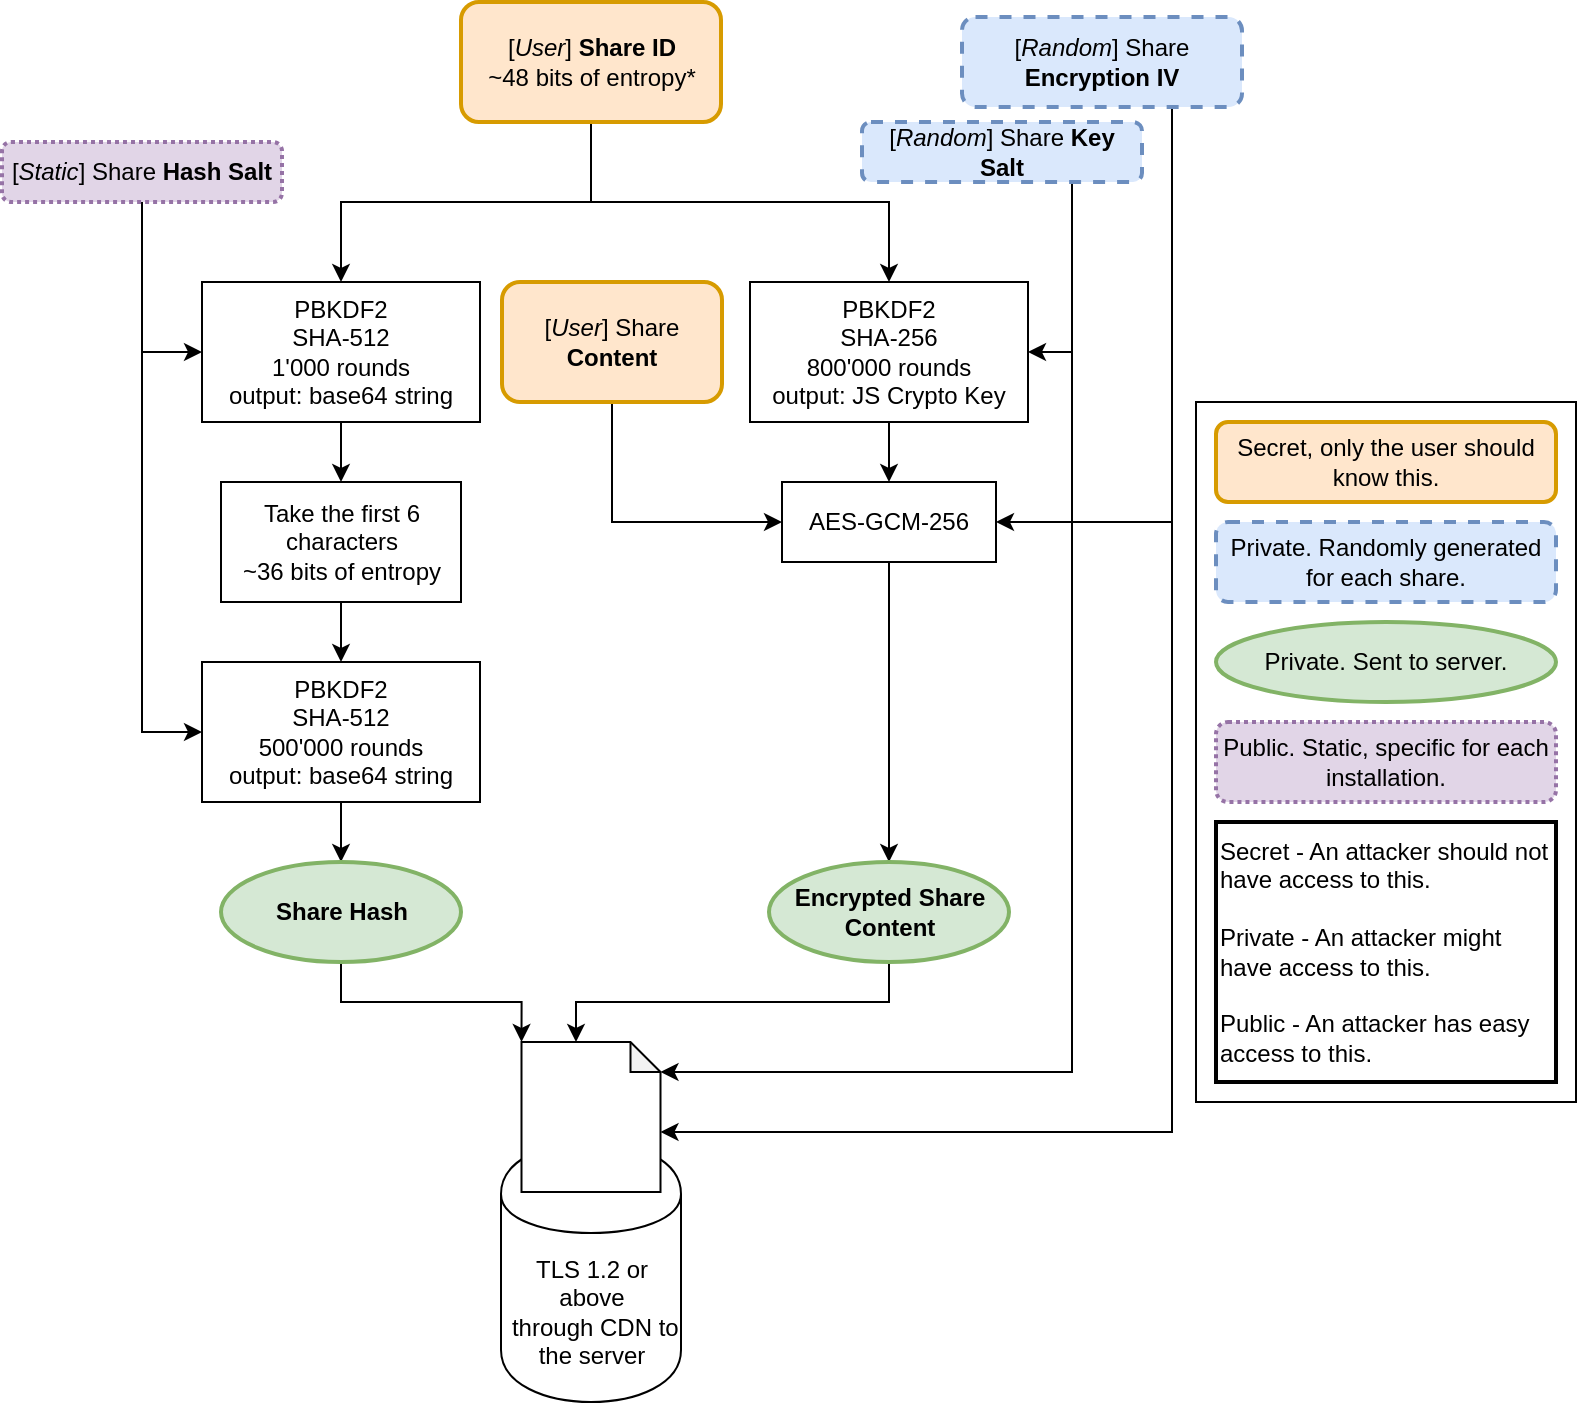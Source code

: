 <mxfile version="13.1.9" type="device"><diagram id="C5RBs43oDa-KdzZeNtuy" name="Page-1"><mxGraphModel dx="1422" dy="728" grid="1" gridSize="10" guides="1" tooltips="1" connect="1" arrows="1" fold="1" page="1" pageScale="1" pageWidth="827" pageHeight="1169" math="0" shadow="0"><root><mxCell id="WIyWlLk6GJQsqaUBKTNV-0"/><mxCell id="WIyWlLk6GJQsqaUBKTNV-1" parent="WIyWlLk6GJQsqaUBKTNV-0"/><mxCell id="LzIFHl7CEZIXUHakfhRt-7" style="edgeStyle=orthogonalEdgeStyle;rounded=0;orthogonalLoop=1;jettySize=auto;html=1;exitX=0.5;exitY=1;exitDx=0;exitDy=0;entryX=0.5;entryY=0;entryDx=0;entryDy=0;" edge="1" parent="WIyWlLk6GJQsqaUBKTNV-1" source="LzIFHl7CEZIXUHakfhRt-0" target="LzIFHl7CEZIXUHakfhRt-3"><mxGeometry relative="1" as="geometry"/></mxCell><mxCell id="LzIFHl7CEZIXUHakfhRt-17" style="edgeStyle=orthogonalEdgeStyle;rounded=0;orthogonalLoop=1;jettySize=auto;html=1;exitX=0.5;exitY=1;exitDx=0;exitDy=0;" edge="1" parent="WIyWlLk6GJQsqaUBKTNV-1" source="LzIFHl7CEZIXUHakfhRt-0" target="LzIFHl7CEZIXUHakfhRt-16"><mxGeometry relative="1" as="geometry"/></mxCell><mxCell id="LzIFHl7CEZIXUHakfhRt-0" value="&lt;div&gt;[&lt;i&gt;User&lt;/i&gt;] &lt;b&gt;Share ID&lt;/b&gt;&lt;br&gt;&lt;/div&gt;&lt;div&gt;~48 bits of entropy*&lt;/div&gt;" style="rounded=1;whiteSpace=wrap;html=1;fillColor=#ffe6cc;strokeColor=#d79b00;strokeWidth=2;" vertex="1" parent="WIyWlLk6GJQsqaUBKTNV-1"><mxGeometry x="239.5" y="10" width="130" height="60" as="geometry"/></mxCell><mxCell id="LzIFHl7CEZIXUHakfhRt-9" style="edgeStyle=orthogonalEdgeStyle;rounded=0;orthogonalLoop=1;jettySize=auto;html=1;exitX=0.5;exitY=1;exitDx=0;exitDy=0;" edge="1" parent="WIyWlLk6GJQsqaUBKTNV-1" source="LzIFHl7CEZIXUHakfhRt-3" target="LzIFHl7CEZIXUHakfhRt-8"><mxGeometry relative="1" as="geometry"/></mxCell><mxCell id="LzIFHl7CEZIXUHakfhRt-3" value="&lt;div&gt;PBKDF2&lt;/div&gt;&lt;div&gt;SHA-512&lt;/div&gt;&lt;div&gt;1'000 rounds&lt;/div&gt;&lt;div&gt;output: base64 string&lt;/div&gt;" style="rounded=0;whiteSpace=wrap;html=1;" vertex="1" parent="WIyWlLk6GJQsqaUBKTNV-1"><mxGeometry x="110" y="150" width="139" height="70" as="geometry"/></mxCell><mxCell id="LzIFHl7CEZIXUHakfhRt-6" style="edgeStyle=orthogonalEdgeStyle;rounded=0;orthogonalLoop=1;jettySize=auto;html=1;exitX=0.5;exitY=1;exitDx=0;exitDy=0;entryX=0;entryY=0.5;entryDx=0;entryDy=0;" edge="1" parent="WIyWlLk6GJQsqaUBKTNV-1" source="LzIFHl7CEZIXUHakfhRt-5" target="LzIFHl7CEZIXUHakfhRt-3"><mxGeometry relative="1" as="geometry"/></mxCell><mxCell id="LzIFHl7CEZIXUHakfhRt-12" style="edgeStyle=orthogonalEdgeStyle;rounded=0;orthogonalLoop=1;jettySize=auto;html=1;exitX=0.5;exitY=1;exitDx=0;exitDy=0;entryX=0;entryY=0.5;entryDx=0;entryDy=0;" edge="1" parent="WIyWlLk6GJQsqaUBKTNV-1" source="LzIFHl7CEZIXUHakfhRt-5" target="LzIFHl7CEZIXUHakfhRt-10"><mxGeometry relative="1" as="geometry"/></mxCell><mxCell id="LzIFHl7CEZIXUHakfhRt-5" value="[&lt;i&gt;Static&lt;/i&gt;] Share &lt;b&gt;Hash Salt&lt;/b&gt;" style="rounded=1;whiteSpace=wrap;html=1;fillColor=#e1d5e7;strokeColor=#9673a6;dashed=1;dashPattern=1 1;strokeWidth=2;" vertex="1" parent="WIyWlLk6GJQsqaUBKTNV-1"><mxGeometry x="10" y="80" width="140" height="30" as="geometry"/></mxCell><mxCell id="LzIFHl7CEZIXUHakfhRt-11" style="edgeStyle=orthogonalEdgeStyle;rounded=0;orthogonalLoop=1;jettySize=auto;html=1;exitX=0.5;exitY=1;exitDx=0;exitDy=0;entryX=0.5;entryY=0;entryDx=0;entryDy=0;" edge="1" parent="WIyWlLk6GJQsqaUBKTNV-1" source="LzIFHl7CEZIXUHakfhRt-8" target="LzIFHl7CEZIXUHakfhRt-10"><mxGeometry relative="1" as="geometry"/></mxCell><mxCell id="LzIFHl7CEZIXUHakfhRt-8" value="&lt;div&gt;Take the first 6 characters&lt;/div&gt;~36 bits of entropy" style="rounded=0;whiteSpace=wrap;html=1;" vertex="1" parent="WIyWlLk6GJQsqaUBKTNV-1"><mxGeometry x="119.5" y="250" width="120" height="60" as="geometry"/></mxCell><mxCell id="LzIFHl7CEZIXUHakfhRt-14" style="edgeStyle=orthogonalEdgeStyle;rounded=0;orthogonalLoop=1;jettySize=auto;html=1;exitX=0.5;exitY=1;exitDx=0;exitDy=0;entryX=0.5;entryY=0;entryDx=0;entryDy=0;" edge="1" parent="WIyWlLk6GJQsqaUBKTNV-1" source="LzIFHl7CEZIXUHakfhRt-10" target="LzIFHl7CEZIXUHakfhRt-13"><mxGeometry relative="1" as="geometry"/></mxCell><mxCell id="LzIFHl7CEZIXUHakfhRt-10" value="&lt;div&gt;PBKDF2&lt;/div&gt;&lt;div&gt;SHA-512&lt;/div&gt;&lt;div&gt;500'000 rounds&lt;/div&gt;&lt;div&gt;output: base64 string&lt;/div&gt;" style="rounded=0;whiteSpace=wrap;html=1;" vertex="1" parent="WIyWlLk6GJQsqaUBKTNV-1"><mxGeometry x="110" y="340" width="139" height="70" as="geometry"/></mxCell><mxCell id="LzIFHl7CEZIXUHakfhRt-34" style="edgeStyle=orthogonalEdgeStyle;rounded=0;orthogonalLoop=1;jettySize=auto;html=1;exitX=0.5;exitY=1;exitDx=0;exitDy=0;entryX=0;entryY=0;entryDx=0;entryDy=0;entryPerimeter=0;" edge="1" parent="WIyWlLk6GJQsqaUBKTNV-1" source="LzIFHl7CEZIXUHakfhRt-13" target="LzIFHl7CEZIXUHakfhRt-33"><mxGeometry relative="1" as="geometry"/></mxCell><mxCell id="LzIFHl7CEZIXUHakfhRt-13" value="Share Hash" style="ellipse;whiteSpace=wrap;html=1;fontStyle=1;fillColor=#d5e8d4;strokeColor=#82b366;strokeWidth=2;" vertex="1" parent="WIyWlLk6GJQsqaUBKTNV-1"><mxGeometry x="119.5" y="440" width="120" height="50" as="geometry"/></mxCell><mxCell id="LzIFHl7CEZIXUHakfhRt-18" style="edgeStyle=orthogonalEdgeStyle;rounded=0;orthogonalLoop=1;jettySize=auto;html=1;exitX=0.75;exitY=1;exitDx=0;exitDy=0;entryX=1;entryY=0.5;entryDx=0;entryDy=0;" edge="1" parent="WIyWlLk6GJQsqaUBKTNV-1" source="LzIFHl7CEZIXUHakfhRt-15" target="LzIFHl7CEZIXUHakfhRt-16"><mxGeometry relative="1" as="geometry"/></mxCell><mxCell id="LzIFHl7CEZIXUHakfhRt-41" style="edgeStyle=orthogonalEdgeStyle;rounded=0;orthogonalLoop=1;jettySize=auto;html=1;exitX=0.75;exitY=1;exitDx=0;exitDy=0;entryX=0;entryY=0;entryDx=69.5;entryDy=15;entryPerimeter=0;" edge="1" parent="WIyWlLk6GJQsqaUBKTNV-1" source="LzIFHl7CEZIXUHakfhRt-15" target="LzIFHl7CEZIXUHakfhRt-33"><mxGeometry relative="1" as="geometry"/></mxCell><mxCell id="LzIFHl7CEZIXUHakfhRt-15" value="[&lt;i&gt;Random&lt;/i&gt;] Share &lt;b&gt;Key Salt&lt;/b&gt;" style="rounded=1;whiteSpace=wrap;html=1;fillColor=#dae8fc;strokeColor=#6c8ebf;strokeWidth=2;dashed=1;" vertex="1" parent="WIyWlLk6GJQsqaUBKTNV-1"><mxGeometry x="440" y="70" width="140" height="30" as="geometry"/></mxCell><mxCell id="LzIFHl7CEZIXUHakfhRt-20" style="edgeStyle=orthogonalEdgeStyle;rounded=0;orthogonalLoop=1;jettySize=auto;html=1;exitX=0.5;exitY=1;exitDx=0;exitDy=0;entryX=0.5;entryY=0;entryDx=0;entryDy=0;" edge="1" parent="WIyWlLk6GJQsqaUBKTNV-1" source="LzIFHl7CEZIXUHakfhRt-16" target="LzIFHl7CEZIXUHakfhRt-19"><mxGeometry relative="1" as="geometry"/></mxCell><mxCell id="LzIFHl7CEZIXUHakfhRt-16" value="&lt;div&gt;PBKDF2&lt;/div&gt;&lt;div&gt;SHA-256&lt;/div&gt;&lt;div&gt;800'000 rounds&lt;/div&gt;&lt;div&gt;output: JS Crypto Key&lt;br&gt;&lt;/div&gt;" style="rounded=0;whiteSpace=wrap;html=1;" vertex="1" parent="WIyWlLk6GJQsqaUBKTNV-1"><mxGeometry x="384" y="150" width="139" height="70" as="geometry"/></mxCell><mxCell id="LzIFHl7CEZIXUHakfhRt-27" style="edgeStyle=orthogonalEdgeStyle;rounded=0;orthogonalLoop=1;jettySize=auto;html=1;exitX=0.5;exitY=1;exitDx=0;exitDy=0;entryX=0.5;entryY=0;entryDx=0;entryDy=0;" edge="1" parent="WIyWlLk6GJQsqaUBKTNV-1" source="LzIFHl7CEZIXUHakfhRt-19" target="LzIFHl7CEZIXUHakfhRt-26"><mxGeometry relative="1" as="geometry"/></mxCell><mxCell id="LzIFHl7CEZIXUHakfhRt-19" value="AES-GCM-256" style="rounded=0;whiteSpace=wrap;html=1;" vertex="1" parent="WIyWlLk6GJQsqaUBKTNV-1"><mxGeometry x="400" y="250" width="107" height="40" as="geometry"/></mxCell><mxCell id="LzIFHl7CEZIXUHakfhRt-22" style="edgeStyle=orthogonalEdgeStyle;rounded=0;orthogonalLoop=1;jettySize=auto;html=1;exitX=0.75;exitY=1;exitDx=0;exitDy=0;entryX=1;entryY=0.5;entryDx=0;entryDy=0;" edge="1" parent="WIyWlLk6GJQsqaUBKTNV-1" source="LzIFHl7CEZIXUHakfhRt-21" target="LzIFHl7CEZIXUHakfhRt-19"><mxGeometry relative="1" as="geometry"/></mxCell><mxCell id="LzIFHl7CEZIXUHakfhRt-42" style="edgeStyle=orthogonalEdgeStyle;rounded=0;orthogonalLoop=1;jettySize=auto;html=1;exitX=0.75;exitY=1;exitDx=0;exitDy=0;entryX=0;entryY=0;entryDx=69.5;entryDy=45;entryPerimeter=0;" edge="1" parent="WIyWlLk6GJQsqaUBKTNV-1" source="LzIFHl7CEZIXUHakfhRt-21" target="LzIFHl7CEZIXUHakfhRt-33"><mxGeometry relative="1" as="geometry"/></mxCell><mxCell id="LzIFHl7CEZIXUHakfhRt-21" value="[&lt;i&gt;Random&lt;/i&gt;] Share &lt;b&gt;Encryption IV&lt;/b&gt;" style="rounded=1;whiteSpace=wrap;html=1;fillColor=#dae8fc;strokeColor=#6c8ebf;strokeWidth=2;dashed=1;" vertex="1" parent="WIyWlLk6GJQsqaUBKTNV-1"><mxGeometry x="490" y="17.5" width="140" height="45" as="geometry"/></mxCell><mxCell id="LzIFHl7CEZIXUHakfhRt-35" style="edgeStyle=orthogonalEdgeStyle;rounded=0;orthogonalLoop=1;jettySize=auto;html=1;entryX=0;entryY=0;entryDx=27.25;entryDy=0;entryPerimeter=0;exitX=0.5;exitY=1;exitDx=0;exitDy=0;" edge="1" parent="WIyWlLk6GJQsqaUBKTNV-1" source="LzIFHl7CEZIXUHakfhRt-26" target="LzIFHl7CEZIXUHakfhRt-33"><mxGeometry relative="1" as="geometry"/></mxCell><mxCell id="LzIFHl7CEZIXUHakfhRt-26" value="Encrypted Share Content" style="ellipse;whiteSpace=wrap;html=1;fontStyle=1;fillColor=#d5e8d4;strokeColor=#82b366;strokeWidth=2;" vertex="1" parent="WIyWlLk6GJQsqaUBKTNV-1"><mxGeometry x="393.5" y="440" width="120" height="50" as="geometry"/></mxCell><mxCell id="LzIFHl7CEZIXUHakfhRt-32" style="edgeStyle=orthogonalEdgeStyle;rounded=0;orthogonalLoop=1;jettySize=auto;html=1;exitX=0.5;exitY=1;exitDx=0;exitDy=0;entryX=0;entryY=0.5;entryDx=0;entryDy=0;" edge="1" parent="WIyWlLk6GJQsqaUBKTNV-1" source="LzIFHl7CEZIXUHakfhRt-28" target="LzIFHl7CEZIXUHakfhRt-19"><mxGeometry relative="1" as="geometry"/></mxCell><mxCell id="LzIFHl7CEZIXUHakfhRt-28" value="&lt;div&gt;[&lt;i&gt;User&lt;/i&gt;] Share &lt;b&gt;Content&lt;/b&gt;&lt;br&gt;&lt;/div&gt;" style="rounded=1;whiteSpace=wrap;html=1;fillColor=#ffe6cc;strokeColor=#d79b00;strokeWidth=2;" vertex="1" parent="WIyWlLk6GJQsqaUBKTNV-1"><mxGeometry x="260" y="150" width="110" height="60" as="geometry"/></mxCell><mxCell id="LzIFHl7CEZIXUHakfhRt-43" value="&lt;div&gt;TLS 1.2 or above&lt;/div&gt;&amp;nbsp;through CDN to the server" style="shape=cylinder;whiteSpace=wrap;html=1;boundedLbl=1;backgroundOutline=1;" vertex="1" parent="WIyWlLk6GJQsqaUBKTNV-1"><mxGeometry x="259.5" y="580" width="90" height="130" as="geometry"/></mxCell><mxCell id="LzIFHl7CEZIXUHakfhRt-33" value="" style="shape=note;whiteSpace=wrap;html=1;backgroundOutline=1;darkOpacity=0.05;size=15;" vertex="1" parent="WIyWlLk6GJQsqaUBKTNV-1"><mxGeometry x="269.75" y="530" width="69.5" height="75" as="geometry"/></mxCell><mxCell id="LzIFHl7CEZIXUHakfhRt-48" value="" style="rounded=0;whiteSpace=wrap;html=1;" vertex="1" parent="WIyWlLk6GJQsqaUBKTNV-1"><mxGeometry x="607" y="210" width="190" height="350" as="geometry"/></mxCell><mxCell id="LzIFHl7CEZIXUHakfhRt-50" value="Secret, only the user should know this." style="rounded=1;whiteSpace=wrap;html=1;fillColor=#ffe6cc;strokeColor=#d79b00;strokeWidth=2;" vertex="1" parent="WIyWlLk6GJQsqaUBKTNV-1"><mxGeometry x="617" y="220" width="170" height="40" as="geometry"/></mxCell><mxCell id="LzIFHl7CEZIXUHakfhRt-51" value="Private. Randomly generated for each share." style="rounded=1;whiteSpace=wrap;html=1;fillColor=#dae8fc;strokeColor=#6c8ebf;strokeWidth=2;dashed=1;" vertex="1" parent="WIyWlLk6GJQsqaUBKTNV-1"><mxGeometry x="617" y="270" width="170" height="40" as="geometry"/></mxCell><mxCell id="LzIFHl7CEZIXUHakfhRt-52" value="Public. Static, specific for each installation." style="rounded=1;whiteSpace=wrap;html=1;fillColor=#e1d5e7;strokeColor=#9673a6;strokeWidth=2;dashed=1;dashPattern=1 1;" vertex="1" parent="WIyWlLk6GJQsqaUBKTNV-1"><mxGeometry x="617" y="370" width="170" height="40" as="geometry"/></mxCell><mxCell id="LzIFHl7CEZIXUHakfhRt-54" value="Private. Sent to server." style="ellipse;whiteSpace=wrap;html=1;strokeWidth=2;fillColor=#d5e8d4;strokeColor=#82b366;" vertex="1" parent="WIyWlLk6GJQsqaUBKTNV-1"><mxGeometry x="617" y="320" width="170" height="40" as="geometry"/></mxCell><mxCell id="LzIFHl7CEZIXUHakfhRt-55" value="&lt;div&gt;Secret - An attacker should not have access to this.&lt;/div&gt;&lt;div&gt;&lt;br&gt;&lt;/div&gt;&lt;div&gt;Private - An attacker might have access to this.&lt;/div&gt;&lt;div&gt;&lt;br&gt;&lt;/div&gt;&lt;div&gt;Public - An attacker has easy access to this.&lt;br&gt;&lt;/div&gt;" style="rounded=0;whiteSpace=wrap;html=1;strokeWidth=2;align=left;" vertex="1" parent="WIyWlLk6GJQsqaUBKTNV-1"><mxGeometry x="617" y="420" width="170" height="130" as="geometry"/></mxCell></root></mxGraphModel></diagram></mxfile>